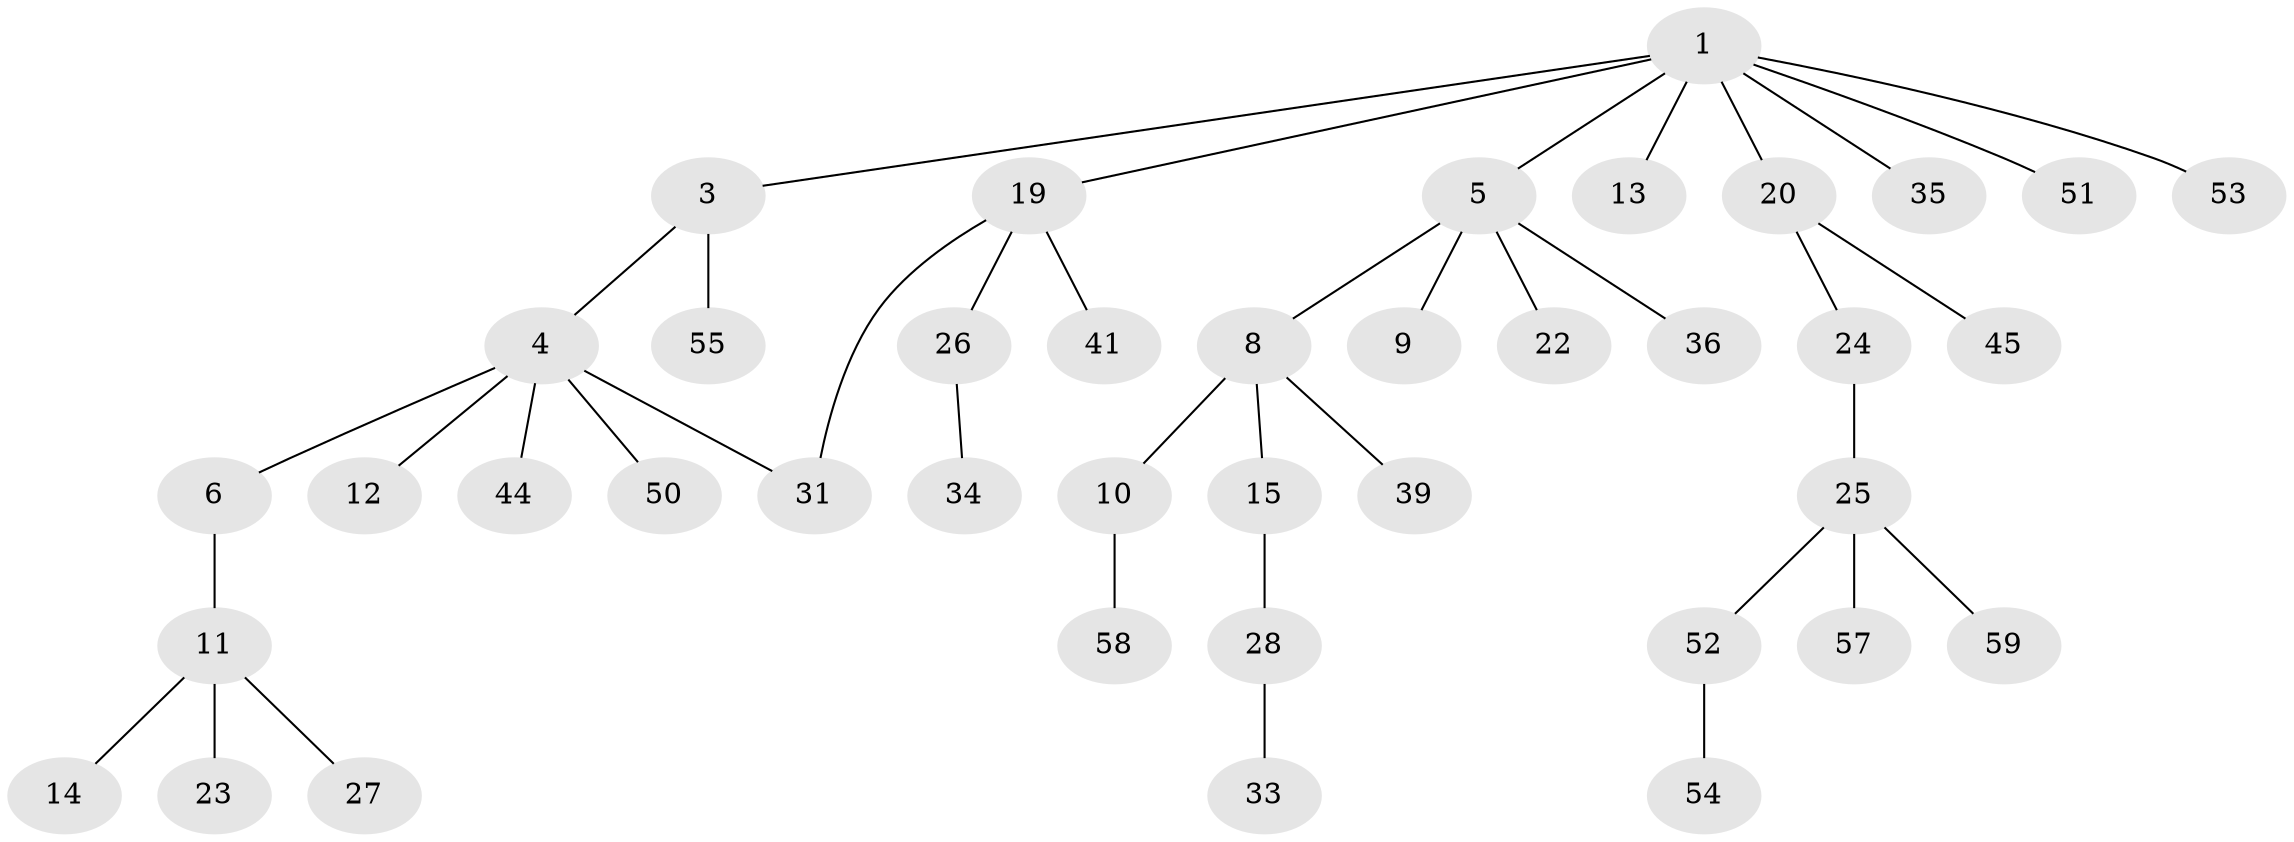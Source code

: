 // Generated by graph-tools (version 1.1) at 2025/23/03/03/25 07:23:30]
// undirected, 40 vertices, 40 edges
graph export_dot {
graph [start="1"]
  node [color=gray90,style=filled];
  1 [super="+2"];
  3 [super="+29"];
  4 [super="+18"];
  5 [super="+7"];
  6;
  8 [super="+16"];
  9;
  10 [super="+56"];
  11 [super="+21"];
  12;
  13;
  14 [super="+17"];
  15 [super="+48"];
  19 [super="+32"];
  20 [super="+40"];
  22;
  23;
  24 [super="+30"];
  25 [super="+38"];
  26 [super="+42"];
  27;
  28 [super="+47"];
  31 [super="+37"];
  33 [super="+46"];
  34;
  35 [super="+49"];
  36;
  39 [super="+43"];
  41;
  44;
  45;
  50 [super="+60"];
  51;
  52;
  53;
  54;
  55;
  57;
  58;
  59;
  1 -- 13;
  1 -- 19;
  1 -- 20;
  1 -- 35;
  1 -- 51;
  1 -- 53;
  1 -- 3;
  1 -- 5;
  3 -- 4;
  3 -- 55;
  4 -- 6;
  4 -- 12;
  4 -- 31;
  4 -- 50;
  4 -- 44;
  5 -- 9;
  5 -- 22;
  5 -- 8;
  5 -- 36;
  6 -- 11;
  8 -- 10;
  8 -- 15;
  8 -- 39;
  10 -- 58;
  11 -- 14;
  11 -- 27;
  11 -- 23;
  15 -- 28;
  19 -- 26;
  19 -- 41;
  19 -- 31;
  20 -- 24;
  20 -- 45;
  24 -- 25;
  25 -- 57;
  25 -- 59;
  25 -- 52;
  26 -- 34;
  28 -- 33;
  52 -- 54;
}
